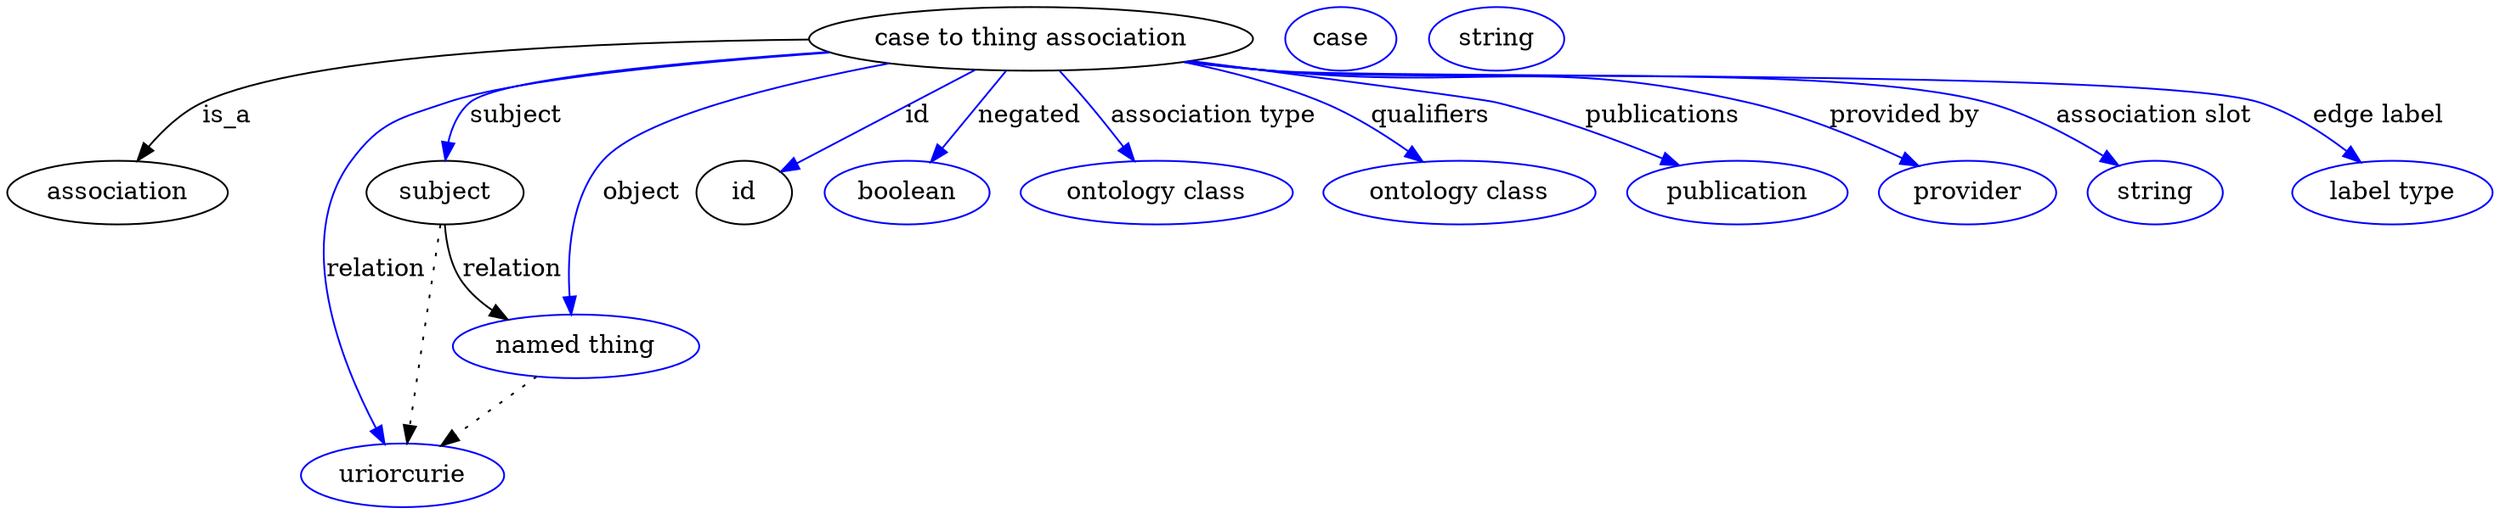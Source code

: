 digraph {
	graph [bb="0,0,1175.5,283"];
	node [label="\N"];
	"case to thing association"	 [height=0.5,
		label="case to thing association",
		pos="496.05,265",
		width=2.69];
	association	 [height=0.5,
		pos="50.046,178",
		width=1.3902];
	"case to thing association" -> association	 [label=is_a,
		lp="103.05,221.5",
		pos="e,59.666,195.81 402.27,260.45 291.49,254.49 118.79,243.11 92.046,229 81.326,223.35 72.301,213.67 65.397,204.26"];
	subject	 [height=0.5,
		pos="203.05,178",
		width=0.99297];
	"case to thing association" -> subject	 [color=blue,
		label=subject,
		lp="241.55,221.5",
		pos="e,205.08,196.09 406.73,257.86 332.4,251.16 236.47,240.49 222.05,229 214.87,223.29 210.41,214.58 207.63,205.97",
		style=solid];
	relation	 [color=blue,
		height=0.5,
		label=uriorcurie,
		pos="185.05,18",
		width=1.2638];
	"case to thing association" -> relation	 [color=blue,
		label=relation,
		lp="167.05,134.5",
		pos="e,175.27,35.659 405.99,258.37 335.05,252.31 242.44,242.25 207.05,229 182.46,219.79 171.64,218.46 158.05,196 129.37,148.63 153.31,\
81.572 170.78,44.765",
		style=solid];
	object	 [color=blue,
		height=0.5,
		label="named thing",
		pos="268.05,91",
		width=1.5346];
	"case to thing association" -> object	 [color=blue,
		label=object,
		lp="301.05,178",
		pos="e,265.49,109.28 430.81,251.63 375.89,239.01 303.3,218.69 284.05,196 266.23,175 263.75,142.77 264.78,119.55",
		style=solid];
	id	 [height=0.5,
		pos="354.05,178",
		width=0.75];
	"case to thing association" -> id	 [color=blue,
		label=id,
		lp="439.55,221.5",
		pos="e,374.15,190.32 467.65,247.6 443,232.5 407.47,210.73 382.73,195.58",
		style=solid];
	negated	 [color=blue,
		height=0.5,
		label=boolean,
		pos="437.05,178",
		width=1.0652];
	"case to thing association" -> negated	 [color=blue,
		label=negated,
		lp="492.55,221.5",
		pos="e,448.85,195.41 483.82,246.97 475.4,234.56 464.09,217.88 454.7,204.03",
		style=solid];
	"association type"	 [color=blue,
		height=0.5,
		label="ontology class",
		pos="555.05,178",
		width=1.7151];
	"case to thing association" -> "association type"	 [color=blue,
		label="association type",
		lp="574.05,221.5",
		pos="e,543.04,195.71 508.27,246.97 516.63,234.64 527.85,218.1 537.21,204.3",
		style=solid];
	qualifiers	 [color=blue,
		height=0.5,
		label="ontology class",
		pos="696.05,178",
		width=1.7151];
	"case to thing association" -> qualifiers	 [color=blue,
		label=qualifiers,
		lp="674.05,221.5",
		pos="e,675.16,195.14 559.03,251.31 579.64,245.71 602.29,238.32 622.05,229 637.79,221.57 653.86,210.93 666.99,201.29",
		style=solid];
	publications	 [color=blue,
		height=0.5,
		label=publication,
		pos="826.05,178",
		width=1.3902];
	"case to thing association" -> publications	 [color=blue,
		label=publications,
		lp="779.55,221.5",
		pos="e,796.15,192.73 567.47,252.83 626.32,242.77 700.66,229.99 704.05,229 732.52,220.7 763.33,207.79 786.86,197.03",
		style=solid];
	"provided by"	 [color=blue,
		height=0.5,
		label=provider,
		pos="934.05,178",
		width=1.1193];
	"case to thing association" -> "provided by"	 [color=blue,
		label="provided by",
		lp="894.05,221.5",
		pos="e,908.43,192.09 565.2,252.39 577.45,250.4 590.1,248.51 602.05,247 697.18,234.96 724.07,252.47 817.05,229 845.94,221.71 876.76,208 \
899.51,196.64",
		style=solid];
	"association slot"	 [color=blue,
		height=0.5,
		label=string,
		pos="1023,178",
		width=0.84854];
	"case to thing association" -> "association slot"	 [color=blue,
		label="association slot",
		lp="1008,221.5",
		pos="e,1003.7,192.13 564.59,252.19 577.02,250.2 589.9,248.36 602.05,247 674.81,238.86 860.69,249.26 931.05,229 954.06,222.37 977.64,209.15 \
995.16,197.83",
		style=solid];
	"edge label"	 [color=blue,
		height=0.5,
		label="label type",
		pos="1130,178",
		width=1.2638];
	"case to thing association" -> "edge label"	 [color=blue,
		label="edge label",
		lp="1111,221.5",
		pos="e,1111.6,194.67 564.01,252.13 576.62,250.12 589.7,248.29 602.05,247 702.03,236.56 958.48,260.18 1054,229 1072.1,223.12 1089.8,211.65 \
1103.6,201.08",
		style=solid];
	subject -> relation	 [pos="e,187.1,36.223 201.02,159.96 197.91,132.35 191.95,79.375 188.25,46.525",
		style=dotted];
	subject -> object	 [label=relation,
		lp="240.05,134.5",
		pos="e,240.44,106.67 205.87,159.75 208.14,149.41 212.14,136.66 219.05,127 222.75,121.82 227.44,117.07 232.43,112.85"];
	"case to thing association_subject"	 [color=blue,
		height=0.5,
		label=case,
		pos="638.05,265",
		width=0.75];
	object -> relation	 [pos="e,203.91,34.588 248.8,74.069 237.72,64.326 223.64,51.941 211.53,41.291",
		style=dotted];
	association_id	 [color=blue,
		height=0.5,
		label=string,
		pos="714.05,265",
		width=0.84854];
}
